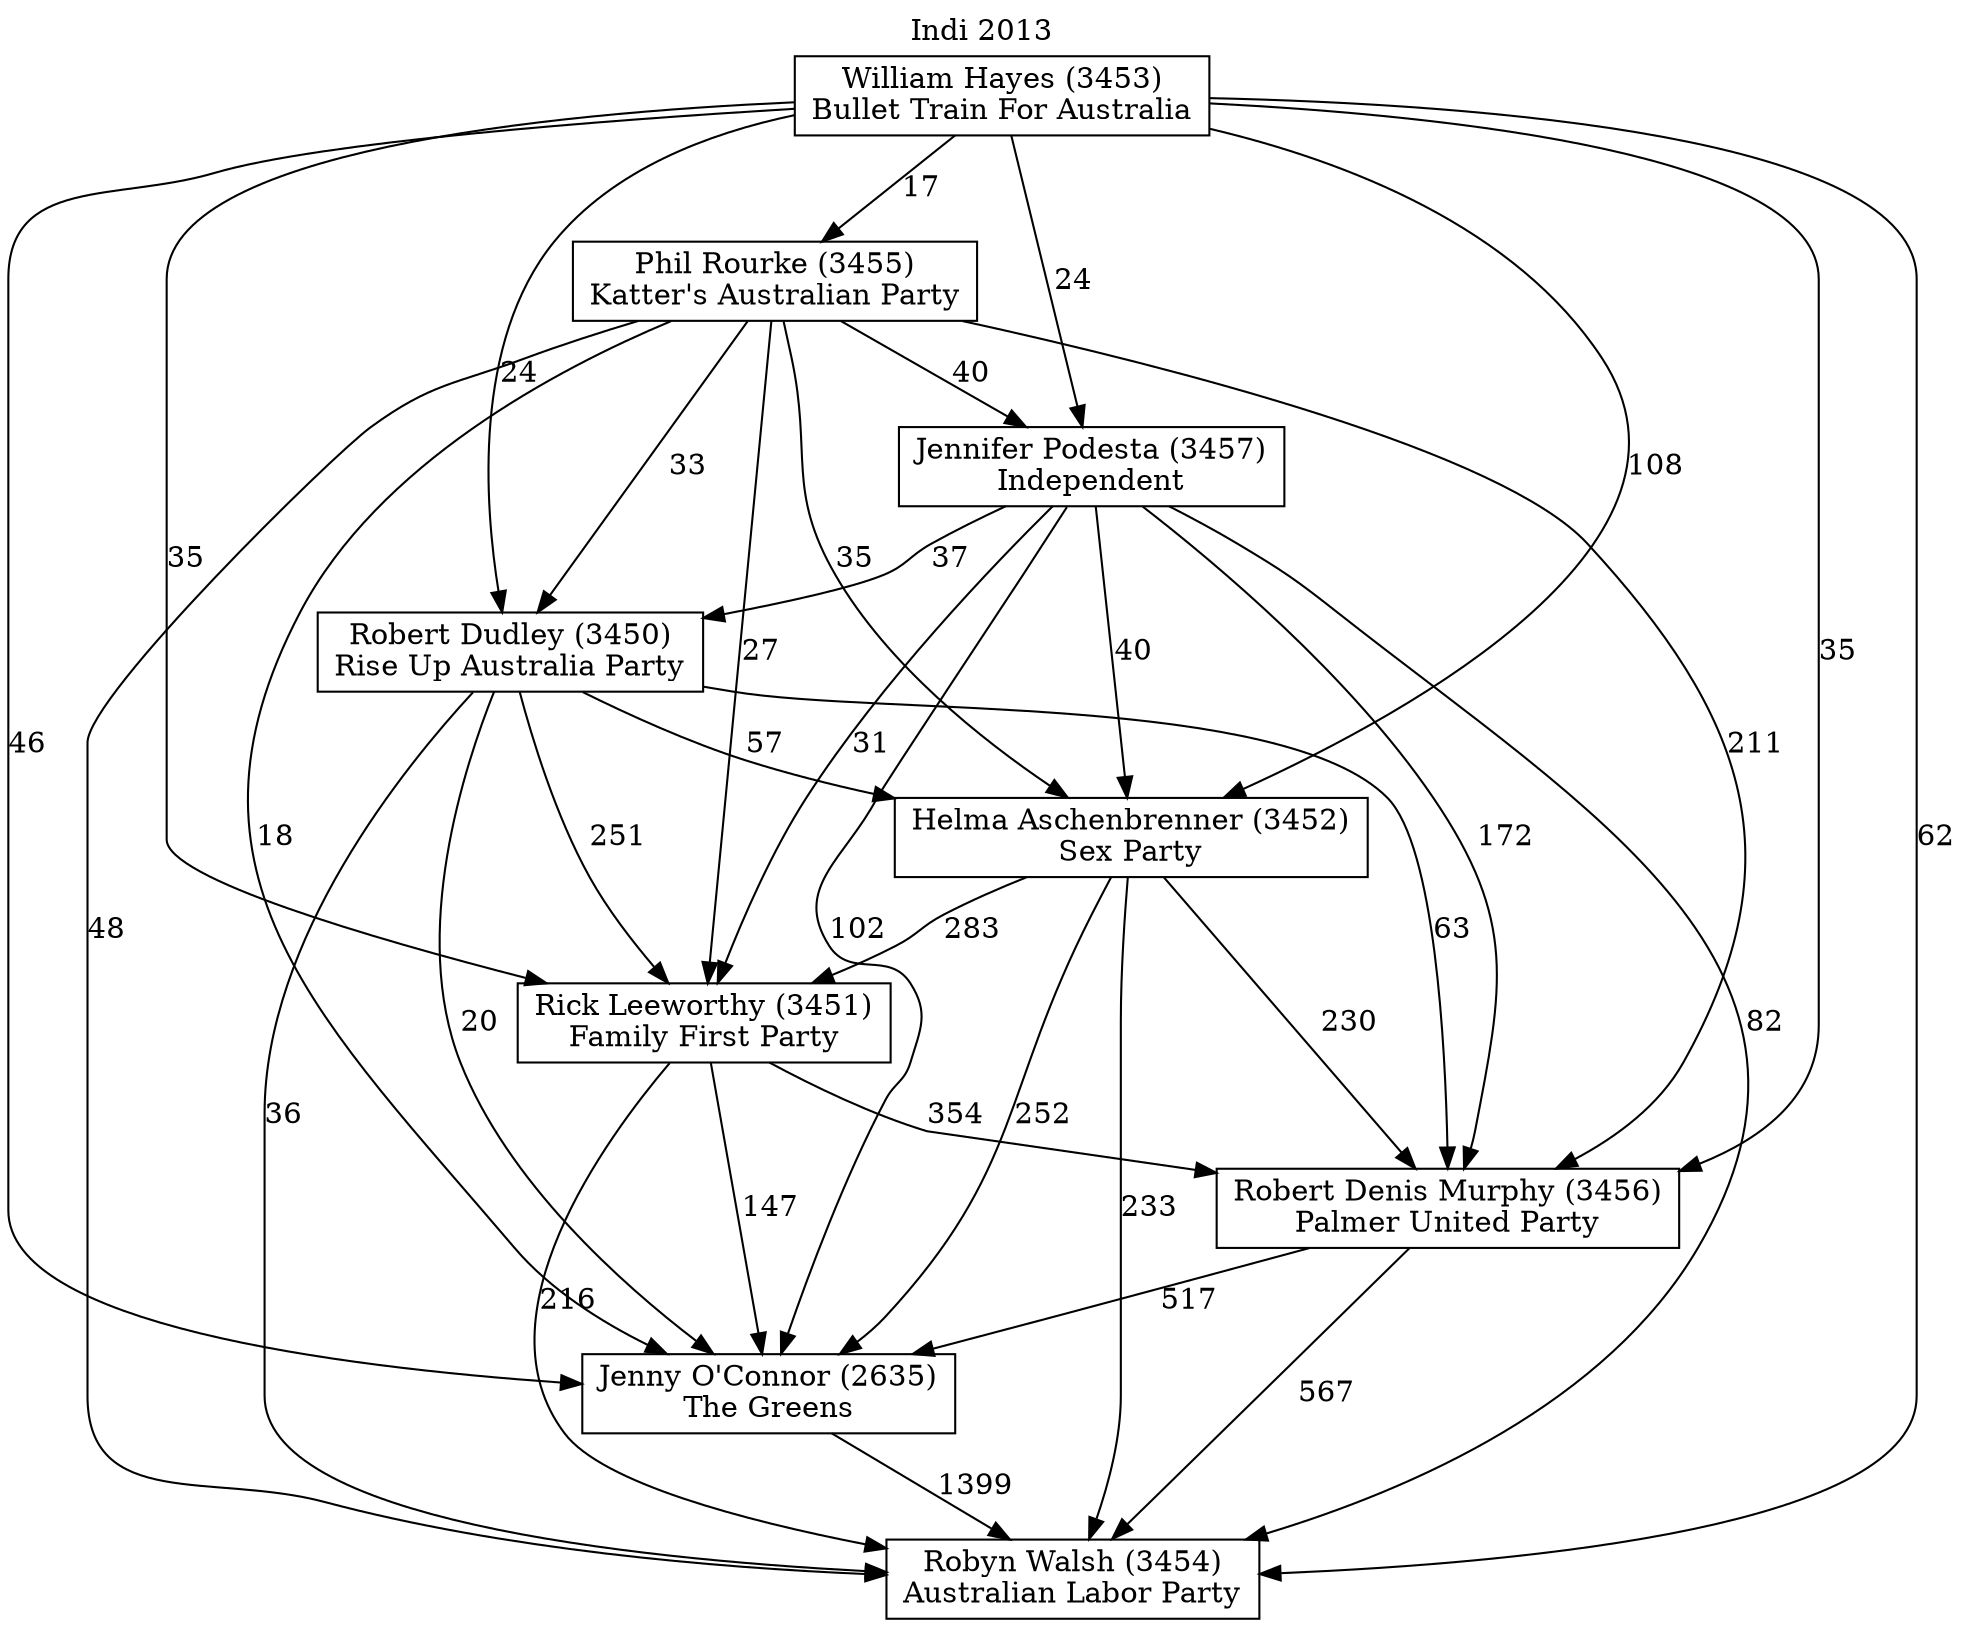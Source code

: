 // House preference flow
digraph "Robyn Walsh (3454)_Indi_2013" {
	graph [label="Indi 2013" labelloc=t mclimit=10]
	node [shape=box]
	"Helma Aschenbrenner (3452)" [label="Helma Aschenbrenner (3452)
Sex Party"]
	"Jennifer Podesta (3457)" [label="Jennifer Podesta (3457)
Independent"]
	"Jenny O'Connor (2635)" [label="Jenny O'Connor (2635)
The Greens"]
	"Phil Rourke (3455)" [label="Phil Rourke (3455)
Katter's Australian Party"]
	"Rick Leeworthy (3451)" [label="Rick Leeworthy (3451)
Family First Party"]
	"Robert Denis Murphy (3456)" [label="Robert Denis Murphy (3456)
Palmer United Party"]
	"Robert Dudley (3450)" [label="Robert Dudley (3450)
Rise Up Australia Party"]
	"Robyn Walsh (3454)" [label="Robyn Walsh (3454)
Australian Labor Party"]
	"William Hayes (3453)" [label="William Hayes (3453)
Bullet Train For Australia"]
	"Helma Aschenbrenner (3452)" -> "Jenny O'Connor (2635)" [label=252]
	"Helma Aschenbrenner (3452)" -> "Rick Leeworthy (3451)" [label=283]
	"Helma Aschenbrenner (3452)" -> "Robert Denis Murphy (3456)" [label=230]
	"Helma Aschenbrenner (3452)" -> "Robyn Walsh (3454)" [label=233]
	"Jennifer Podesta (3457)" -> "Helma Aschenbrenner (3452)" [label=40]
	"Jennifer Podesta (3457)" -> "Jenny O'Connor (2635)" [label=102]
	"Jennifer Podesta (3457)" -> "Rick Leeworthy (3451)" [label=31]
	"Jennifer Podesta (3457)" -> "Robert Denis Murphy (3456)" [label=172]
	"Jennifer Podesta (3457)" -> "Robert Dudley (3450)" [label=37]
	"Jennifer Podesta (3457)" -> "Robyn Walsh (3454)" [label=82]
	"Jenny O'Connor (2635)" -> "Robyn Walsh (3454)" [label=1399]
	"Phil Rourke (3455)" -> "Helma Aschenbrenner (3452)" [label=35]
	"Phil Rourke (3455)" -> "Jennifer Podesta (3457)" [label=40]
	"Phil Rourke (3455)" -> "Jenny O'Connor (2635)" [label=18]
	"Phil Rourke (3455)" -> "Rick Leeworthy (3451)" [label=27]
	"Phil Rourke (3455)" -> "Robert Denis Murphy (3456)" [label=211]
	"Phil Rourke (3455)" -> "Robert Dudley (3450)" [label=33]
	"Phil Rourke (3455)" -> "Robyn Walsh (3454)" [label=48]
	"Rick Leeworthy (3451)" -> "Jenny O'Connor (2635)" [label=147]
	"Rick Leeworthy (3451)" -> "Robert Denis Murphy (3456)" [label=354]
	"Rick Leeworthy (3451)" -> "Robyn Walsh (3454)" [label=216]
	"Robert Denis Murphy (3456)" -> "Jenny O'Connor (2635)" [label=517]
	"Robert Denis Murphy (3456)" -> "Robyn Walsh (3454)" [label=567]
	"Robert Dudley (3450)" -> "Helma Aschenbrenner (3452)" [label=57]
	"Robert Dudley (3450)" -> "Jenny O'Connor (2635)" [label=20]
	"Robert Dudley (3450)" -> "Rick Leeworthy (3451)" [label=251]
	"Robert Dudley (3450)" -> "Robert Denis Murphy (3456)" [label=63]
	"Robert Dudley (3450)" -> "Robyn Walsh (3454)" [label=36]
	"William Hayes (3453)" -> "Helma Aschenbrenner (3452)" [label=108]
	"William Hayes (3453)" -> "Jennifer Podesta (3457)" [label=24]
	"William Hayes (3453)" -> "Jenny O'Connor (2635)" [label=46]
	"William Hayes (3453)" -> "Phil Rourke (3455)" [label=17]
	"William Hayes (3453)" -> "Rick Leeworthy (3451)" [label=35]
	"William Hayes (3453)" -> "Robert Denis Murphy (3456)" [label=35]
	"William Hayes (3453)" -> "Robert Dudley (3450)" [label=24]
	"William Hayes (3453)" -> "Robyn Walsh (3454)" [label=62]
}
